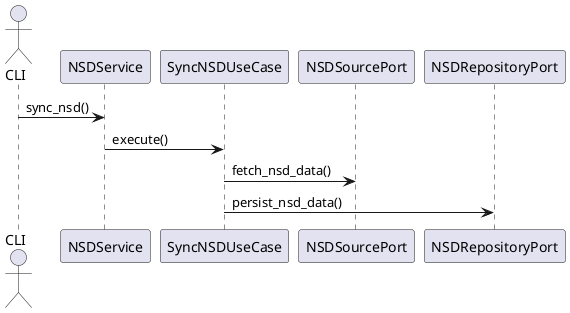 @startuml
actor CLI
participant NSDService
participant SyncNSDUseCase
participant NSDSourcePort
participant NSDRepositoryPort

CLI -> NSDService : sync_nsd()
NSDService -> SyncNSDUseCase : execute()
SyncNSDUseCase -> NSDSourcePort : fetch_nsd_data()
SyncNSDUseCase -> NSDRepositoryPort : persist_nsd_data()
@enduml
